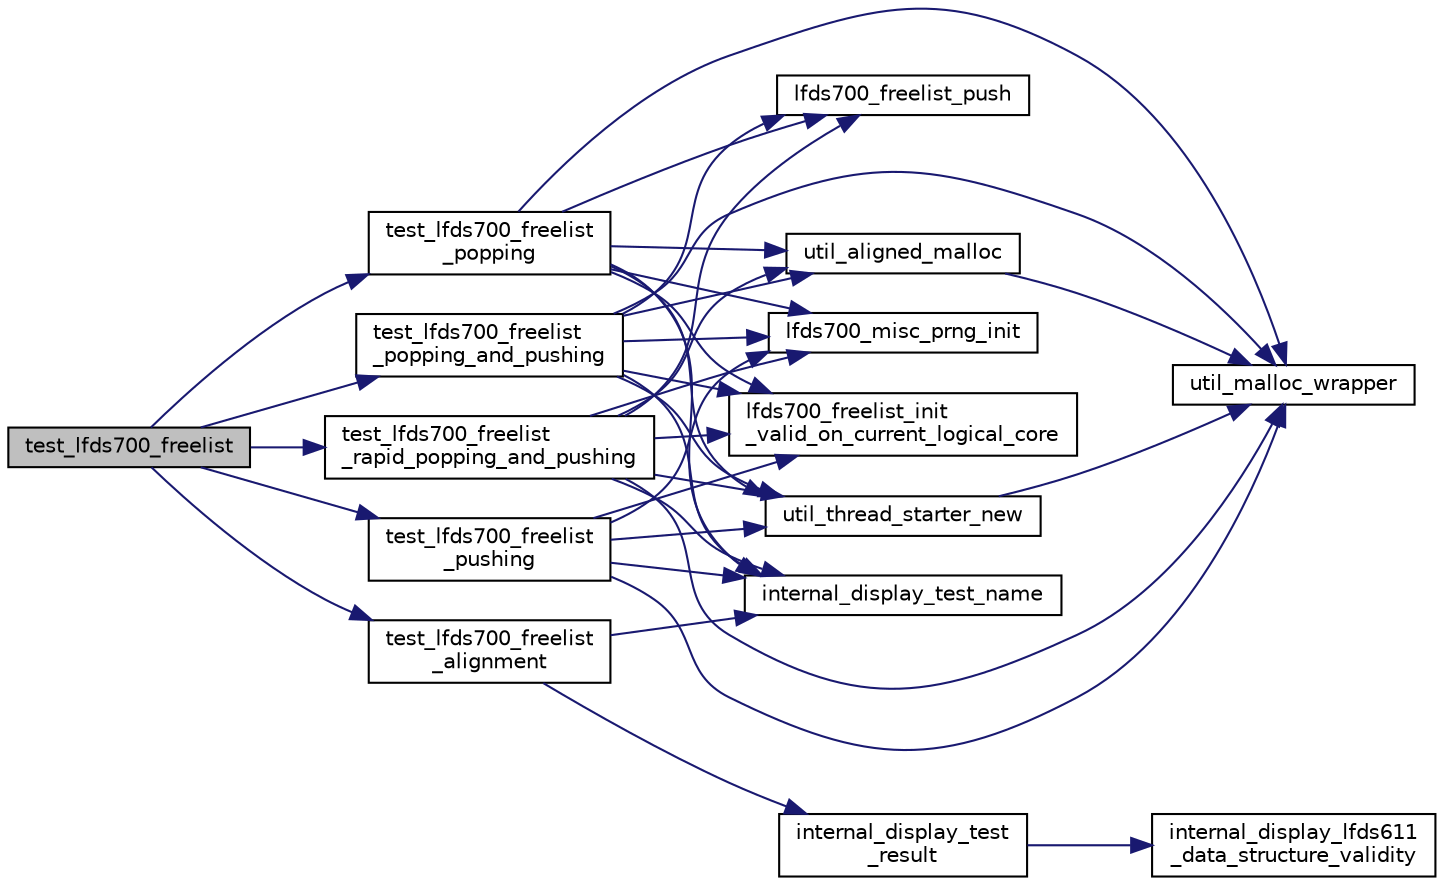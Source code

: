 digraph "test_lfds700_freelist"
{
 // LATEX_PDF_SIZE
  edge [fontname="Helvetica",fontsize="10",labelfontname="Helvetica",labelfontsize="10"];
  node [fontname="Helvetica",fontsize="10",shape=record];
  rankdir="LR";
  Node1 [label="test_lfds700_freelist",height=0.2,width=0.4,color="black", fillcolor="grey75", style="filled", fontcolor="black",tooltip=" "];
  Node1 -> Node2 [color="midnightblue",fontsize="10",style="solid",fontname="Helvetica"];
  Node2 [label="test_lfds700_freelist\l_alignment",height=0.2,width=0.4,color="black", fillcolor="white", style="filled",URL="$liblfds7_80_80_2test_2src_2internal_8h.html#a91a9490ebf7517f019ab430787795dd6",tooltip=" "];
  Node2 -> Node3 [color="midnightblue",fontsize="10",style="solid",fontname="Helvetica"];
  Node3 [label="internal_display_test_name",height=0.2,width=0.4,color="black", fillcolor="white", style="filled",URL="$liblfds6_81_81_2test_2src_2internal_8h.html#aefa00ae6482f53425ee23fe999fafd46",tooltip=" "];
  Node2 -> Node4 [color="midnightblue",fontsize="10",style="solid",fontname="Helvetica"];
  Node4 [label="internal_display_test\l_result",height=0.2,width=0.4,color="black", fillcolor="white", style="filled",URL="$liblfds6_81_81_2test_2src_2internal_8h.html#a1e833dcf2d641718dfc67d2a0b238090",tooltip=" "];
  Node4 -> Node5 [color="midnightblue",fontsize="10",style="solid",fontname="Helvetica"];
  Node5 [label="internal_display_lfds611\l_data_structure_validity",height=0.2,width=0.4,color="black", fillcolor="white", style="filled",URL="$liblfds6_81_81_2test_2src_2misc_8c.html#a0cfaa083cc9e65a1ebba5e36447f866e",tooltip=" "];
  Node1 -> Node6 [color="midnightblue",fontsize="10",style="solid",fontname="Helvetica"];
  Node6 [label="test_lfds700_freelist\l_popping",height=0.2,width=0.4,color="black", fillcolor="white", style="filled",URL="$liblfds7_80_80_2test_2src_2internal_8h.html#a64274ac261202ca61cb074a848f295e7",tooltip=" "];
  Node6 -> Node3 [color="midnightblue",fontsize="10",style="solid",fontname="Helvetica"];
  Node6 -> Node7 [color="midnightblue",fontsize="10",style="solid",fontname="Helvetica"];
  Node7 [label="lfds700_freelist_init\l_valid_on_current_logical_core",height=0.2,width=0.4,color="black", fillcolor="white", style="filled",URL="$lfds700__freelist_8h.html#af0474e0cc0dacbead0262937d0c414d5",tooltip=" "];
  Node6 -> Node8 [color="midnightblue",fontsize="10",style="solid",fontname="Helvetica"];
  Node8 [label="lfds700_freelist_push",height=0.2,width=0.4,color="black", fillcolor="white", style="filled",URL="$lfds700__freelist_8h.html#a9539c8a047c96fa79ca53e5815233d64",tooltip=" "];
  Node6 -> Node9 [color="midnightblue",fontsize="10",style="solid",fontname="Helvetica"];
  Node9 [label="lfds700_misc_prng_init",height=0.2,width=0.4,color="black", fillcolor="white", style="filled",URL="$lfds700__misc_8h.html#a7e04616cfdaac388cf2490d78fb4ea70",tooltip=" "];
  Node6 -> Node10 [color="midnightblue",fontsize="10",style="solid",fontname="Helvetica"];
  Node10 [label="util_aligned_malloc",height=0.2,width=0.4,color="black", fillcolor="white", style="filled",URL="$util__memory__helpers_8c.html#af43734fc2c29b4348d0e11fc829ec8f4",tooltip=" "];
  Node10 -> Node11 [color="midnightblue",fontsize="10",style="solid",fontname="Helvetica"];
  Node11 [label="util_malloc_wrapper",height=0.2,width=0.4,color="black", fillcolor="white", style="filled",URL="$util__memory__helpers_8c.html#accef78872a97fcd6e84383a78a3c317d",tooltip=" "];
  Node6 -> Node11 [color="midnightblue",fontsize="10",style="solid",fontname="Helvetica"];
  Node6 -> Node12 [color="midnightblue",fontsize="10",style="solid",fontname="Helvetica"];
  Node12 [label="util_thread_starter_new",height=0.2,width=0.4,color="black", fillcolor="white", style="filled",URL="$util__thread__starter_8c.html#a7083a3614ea60748ee8d2adfbaf6e0e8",tooltip=" "];
  Node12 -> Node11 [color="midnightblue",fontsize="10",style="solid",fontname="Helvetica"];
  Node1 -> Node13 [color="midnightblue",fontsize="10",style="solid",fontname="Helvetica"];
  Node13 [label="test_lfds700_freelist\l_popping_and_pushing",height=0.2,width=0.4,color="black", fillcolor="white", style="filled",URL="$liblfds7_80_80_2test_2src_2internal_8h.html#ab922caf5cfa3c6c275d7f60550e10dad",tooltip=" "];
  Node13 -> Node3 [color="midnightblue",fontsize="10",style="solid",fontname="Helvetica"];
  Node13 -> Node7 [color="midnightblue",fontsize="10",style="solid",fontname="Helvetica"];
  Node13 -> Node8 [color="midnightblue",fontsize="10",style="solid",fontname="Helvetica"];
  Node13 -> Node9 [color="midnightblue",fontsize="10",style="solid",fontname="Helvetica"];
  Node13 -> Node10 [color="midnightblue",fontsize="10",style="solid",fontname="Helvetica"];
  Node13 -> Node11 [color="midnightblue",fontsize="10",style="solid",fontname="Helvetica"];
  Node13 -> Node12 [color="midnightblue",fontsize="10",style="solid",fontname="Helvetica"];
  Node1 -> Node14 [color="midnightblue",fontsize="10",style="solid",fontname="Helvetica"];
  Node14 [label="test_lfds700_freelist\l_pushing",height=0.2,width=0.4,color="black", fillcolor="white", style="filled",URL="$liblfds7_80_80_2test_2src_2internal_8h.html#afc51767ebbbb60ed993e32f707fe3246",tooltip=" "];
  Node14 -> Node3 [color="midnightblue",fontsize="10",style="solid",fontname="Helvetica"];
  Node14 -> Node7 [color="midnightblue",fontsize="10",style="solid",fontname="Helvetica"];
  Node14 -> Node9 [color="midnightblue",fontsize="10",style="solid",fontname="Helvetica"];
  Node14 -> Node11 [color="midnightblue",fontsize="10",style="solid",fontname="Helvetica"];
  Node14 -> Node12 [color="midnightblue",fontsize="10",style="solid",fontname="Helvetica"];
  Node1 -> Node15 [color="midnightblue",fontsize="10",style="solid",fontname="Helvetica"];
  Node15 [label="test_lfds700_freelist\l_rapid_popping_and_pushing",height=0.2,width=0.4,color="black", fillcolor="white", style="filled",URL="$liblfds7_80_80_2test_2src_2internal_8h.html#a6369e3d858157d6695055cf1c5165853",tooltip=" "];
  Node15 -> Node3 [color="midnightblue",fontsize="10",style="solid",fontname="Helvetica"];
  Node15 -> Node7 [color="midnightblue",fontsize="10",style="solid",fontname="Helvetica"];
  Node15 -> Node8 [color="midnightblue",fontsize="10",style="solid",fontname="Helvetica"];
  Node15 -> Node9 [color="midnightblue",fontsize="10",style="solid",fontname="Helvetica"];
  Node15 -> Node10 [color="midnightblue",fontsize="10",style="solid",fontname="Helvetica"];
  Node15 -> Node11 [color="midnightblue",fontsize="10",style="solid",fontname="Helvetica"];
  Node15 -> Node12 [color="midnightblue",fontsize="10",style="solid",fontname="Helvetica"];
}
